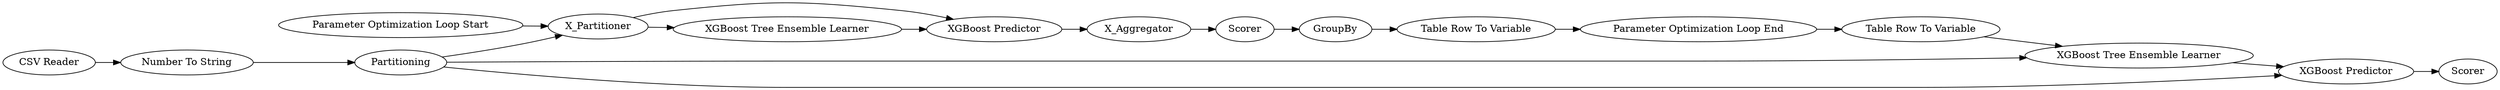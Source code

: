 digraph {
	6 -> 157
	156 -> 158
	4 -> 153
	158 -> 6
	156 -> 6
	153 -> 154
	150 -> 152
	157 -> 146
	159 -> 156
	154 -> 155
	3 -> 4
	147 -> 151
	151 -> 150
	4 -> 154
	146 -> 147
	152 -> 153
	1 -> 3
	4 -> 156
	150 [label="Parameter Optimization Loop End"]
	1 [label="CSV Reader"]
	157 [label=X_Aggregator]
	156 [label=X_Partitioner]
	158 [label="XGBoost Tree Ensemble Learner"]
	4 [label=Partitioning]
	153 [label="XGBoost Tree Ensemble Learner"]
	147 [label=GroupBy]
	155 [label=Scorer]
	154 [label="XGBoost Predictor"]
	6 [label="XGBoost Predictor"]
	159 [label="Parameter Optimization Loop Start"]
	152 [label="Table Row To Variable"]
	3 [label="Number To String"]
	146 [label=Scorer]
	151 [label="Table Row To Variable"]
	rankdir=LR
}
